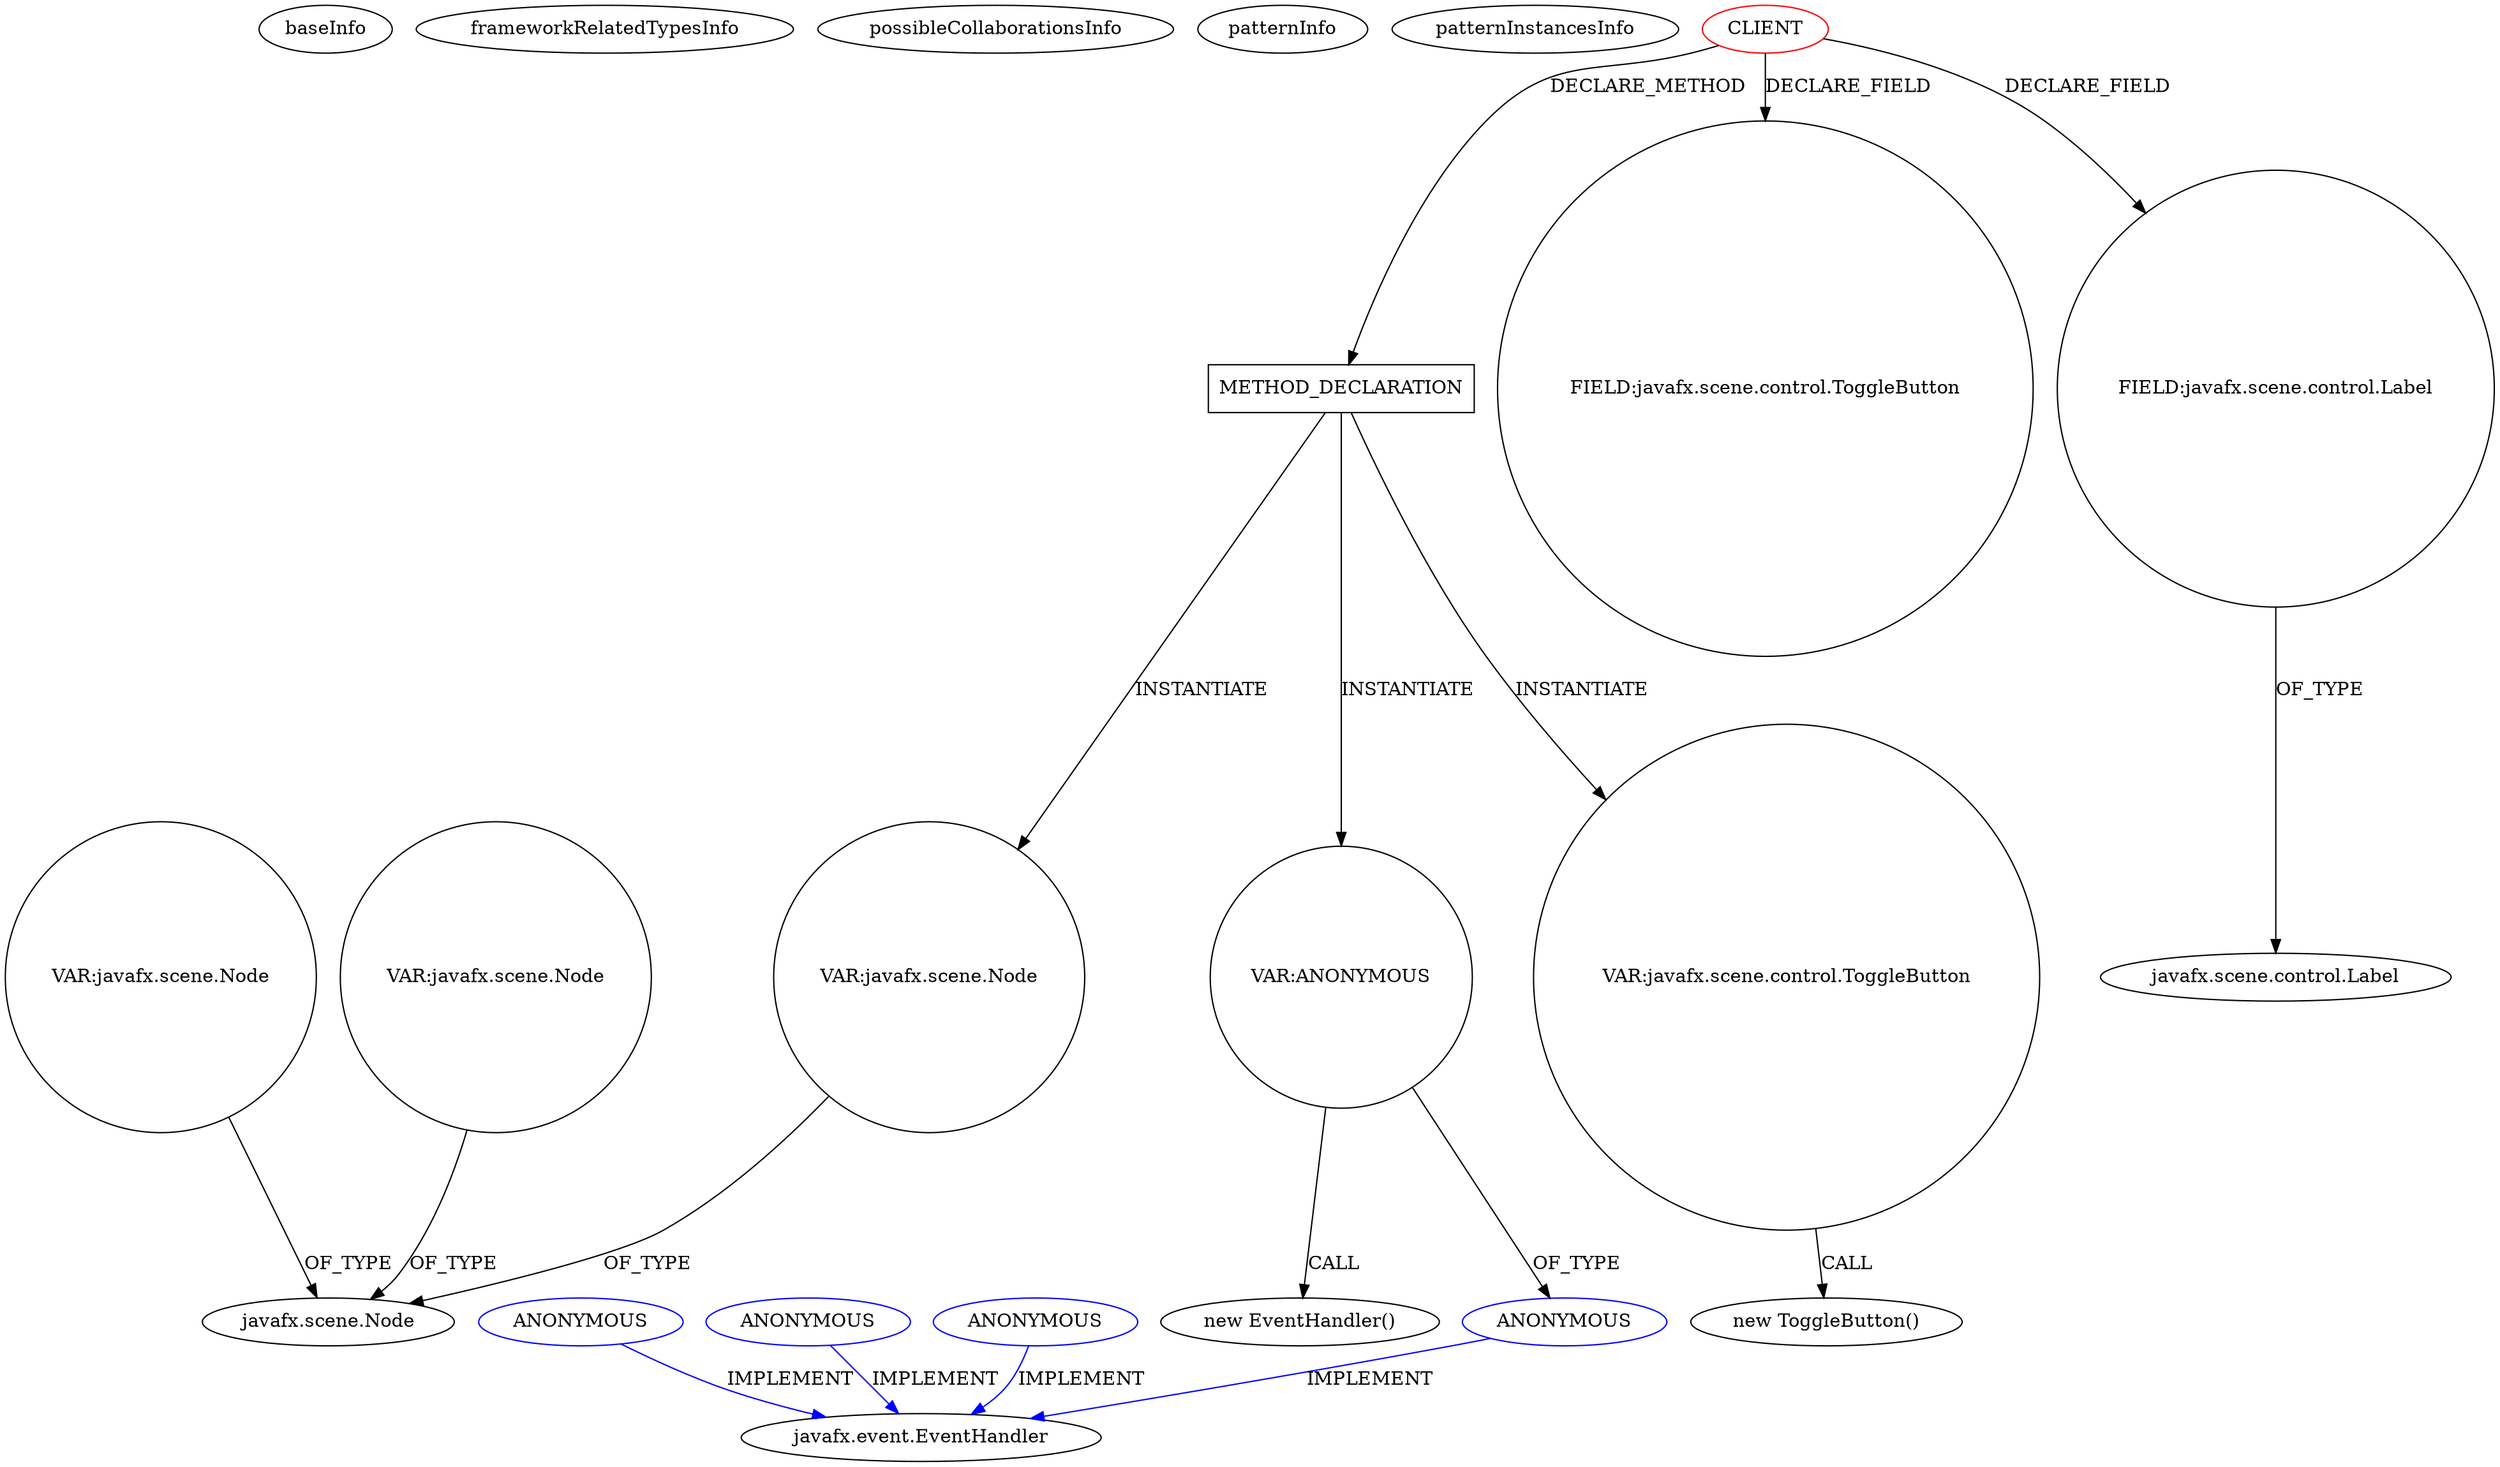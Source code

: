 digraph {
baseInfo[graphId=2306,category="pattern",isAnonymous=false,possibleRelation=false]
frameworkRelatedTypesInfo[]
possibleCollaborationsInfo[]
patternInfo[frequency=2.0,patternRootClient=0]
patternInstancesInfo[0="joelburget-miftiwac~/joelburget-miftiwac/miftiwac-master/src/Dynamic_page.java~Dynamic_page~3333",1="Alittlemurkling-alarm-clock~/Alittlemurkling-alarm-clock/alarm-clock-master/src/org/quux/alarmclock/AlarmCard.java~AlarmCard~130"]
613[label="new ToggleButton()",vertexType="CONSTRUCTOR_CALL",isFrameworkType=false]
614[label="VAR:javafx.scene.control.ToggleButton",vertexType="VARIABLE_EXPRESION",isFrameworkType=false,shape=circle]
612[label="METHOD_DECLARATION",vertexType="CLIENT_METHOD_DECLARATION",isFrameworkType=false,shape=box]
0[label="CLIENT",vertexType="ROOT_CLIENT_CLASS_DECLARATION",isFrameworkType=false,color=red]
36[label="FIELD:javafx.scene.control.ToggleButton",vertexType="FIELD_DECLARATION",isFrameworkType=false,shape=circle]
22[label="FIELD:javafx.scene.control.Label",vertexType="FIELD_DECLARATION",isFrameworkType=false,shape=circle]
7[label="javafx.scene.control.Label",vertexType="FRAMEWORK_CLASS_TYPE",isFrameworkType=false]
652[label="VAR:javafx.scene.Node",vertexType="VARIABLE_EXPRESION",isFrameworkType=false,shape=circle]
242[label="javafx.scene.Node",vertexType="FRAMEWORK_CLASS_TYPE",isFrameworkType=false]
353[label="VAR:javafx.scene.Node",vertexType="VARIABLE_EXPRESION",isFrameworkType=false,shape=circle]
362[label="VAR:javafx.scene.Node",vertexType="VARIABLE_EXPRESION",isFrameworkType=false,shape=circle]
647[label="VAR:ANONYMOUS",vertexType="VARIABLE_EXPRESION",isFrameworkType=false,shape=circle]
648[label="ANONYMOUS",vertexType="REFERENCE_ANONYMOUS_DECLARATION",isFrameworkType=false,color=blue]
646[label="new EventHandler()",vertexType="CONSTRUCTOR_CALL",isFrameworkType=false]
65[label="javafx.event.EventHandler",vertexType="FRAMEWORK_INTERFACE_TYPE",isFrameworkType=false]
293[label="ANONYMOUS",vertexType="REFERENCE_ANONYMOUS_DECLARATION",isFrameworkType=false,color=blue]
82[label="ANONYMOUS",vertexType="REFERENCE_ANONYMOUS_DECLARATION",isFrameworkType=false,color=blue]
319[label="ANONYMOUS",vertexType="REFERENCE_ANONYMOUS_DECLARATION",isFrameworkType=false,color=blue]
319->65[label="IMPLEMENT",color=blue]
0->612[label="DECLARE_METHOD"]
648->65[label="IMPLEMENT",color=blue]
22->7[label="OF_TYPE"]
652->242[label="OF_TYPE"]
0->36[label="DECLARE_FIELD"]
353->242[label="OF_TYPE"]
82->65[label="IMPLEMENT",color=blue]
0->22[label="DECLARE_FIELD"]
612->614[label="INSTANTIATE"]
614->613[label="CALL"]
362->242[label="OF_TYPE"]
647->646[label="CALL"]
647->648[label="OF_TYPE"]
293->65[label="IMPLEMENT",color=blue]
612->647[label="INSTANTIATE"]
612->652[label="INSTANTIATE"]
}
